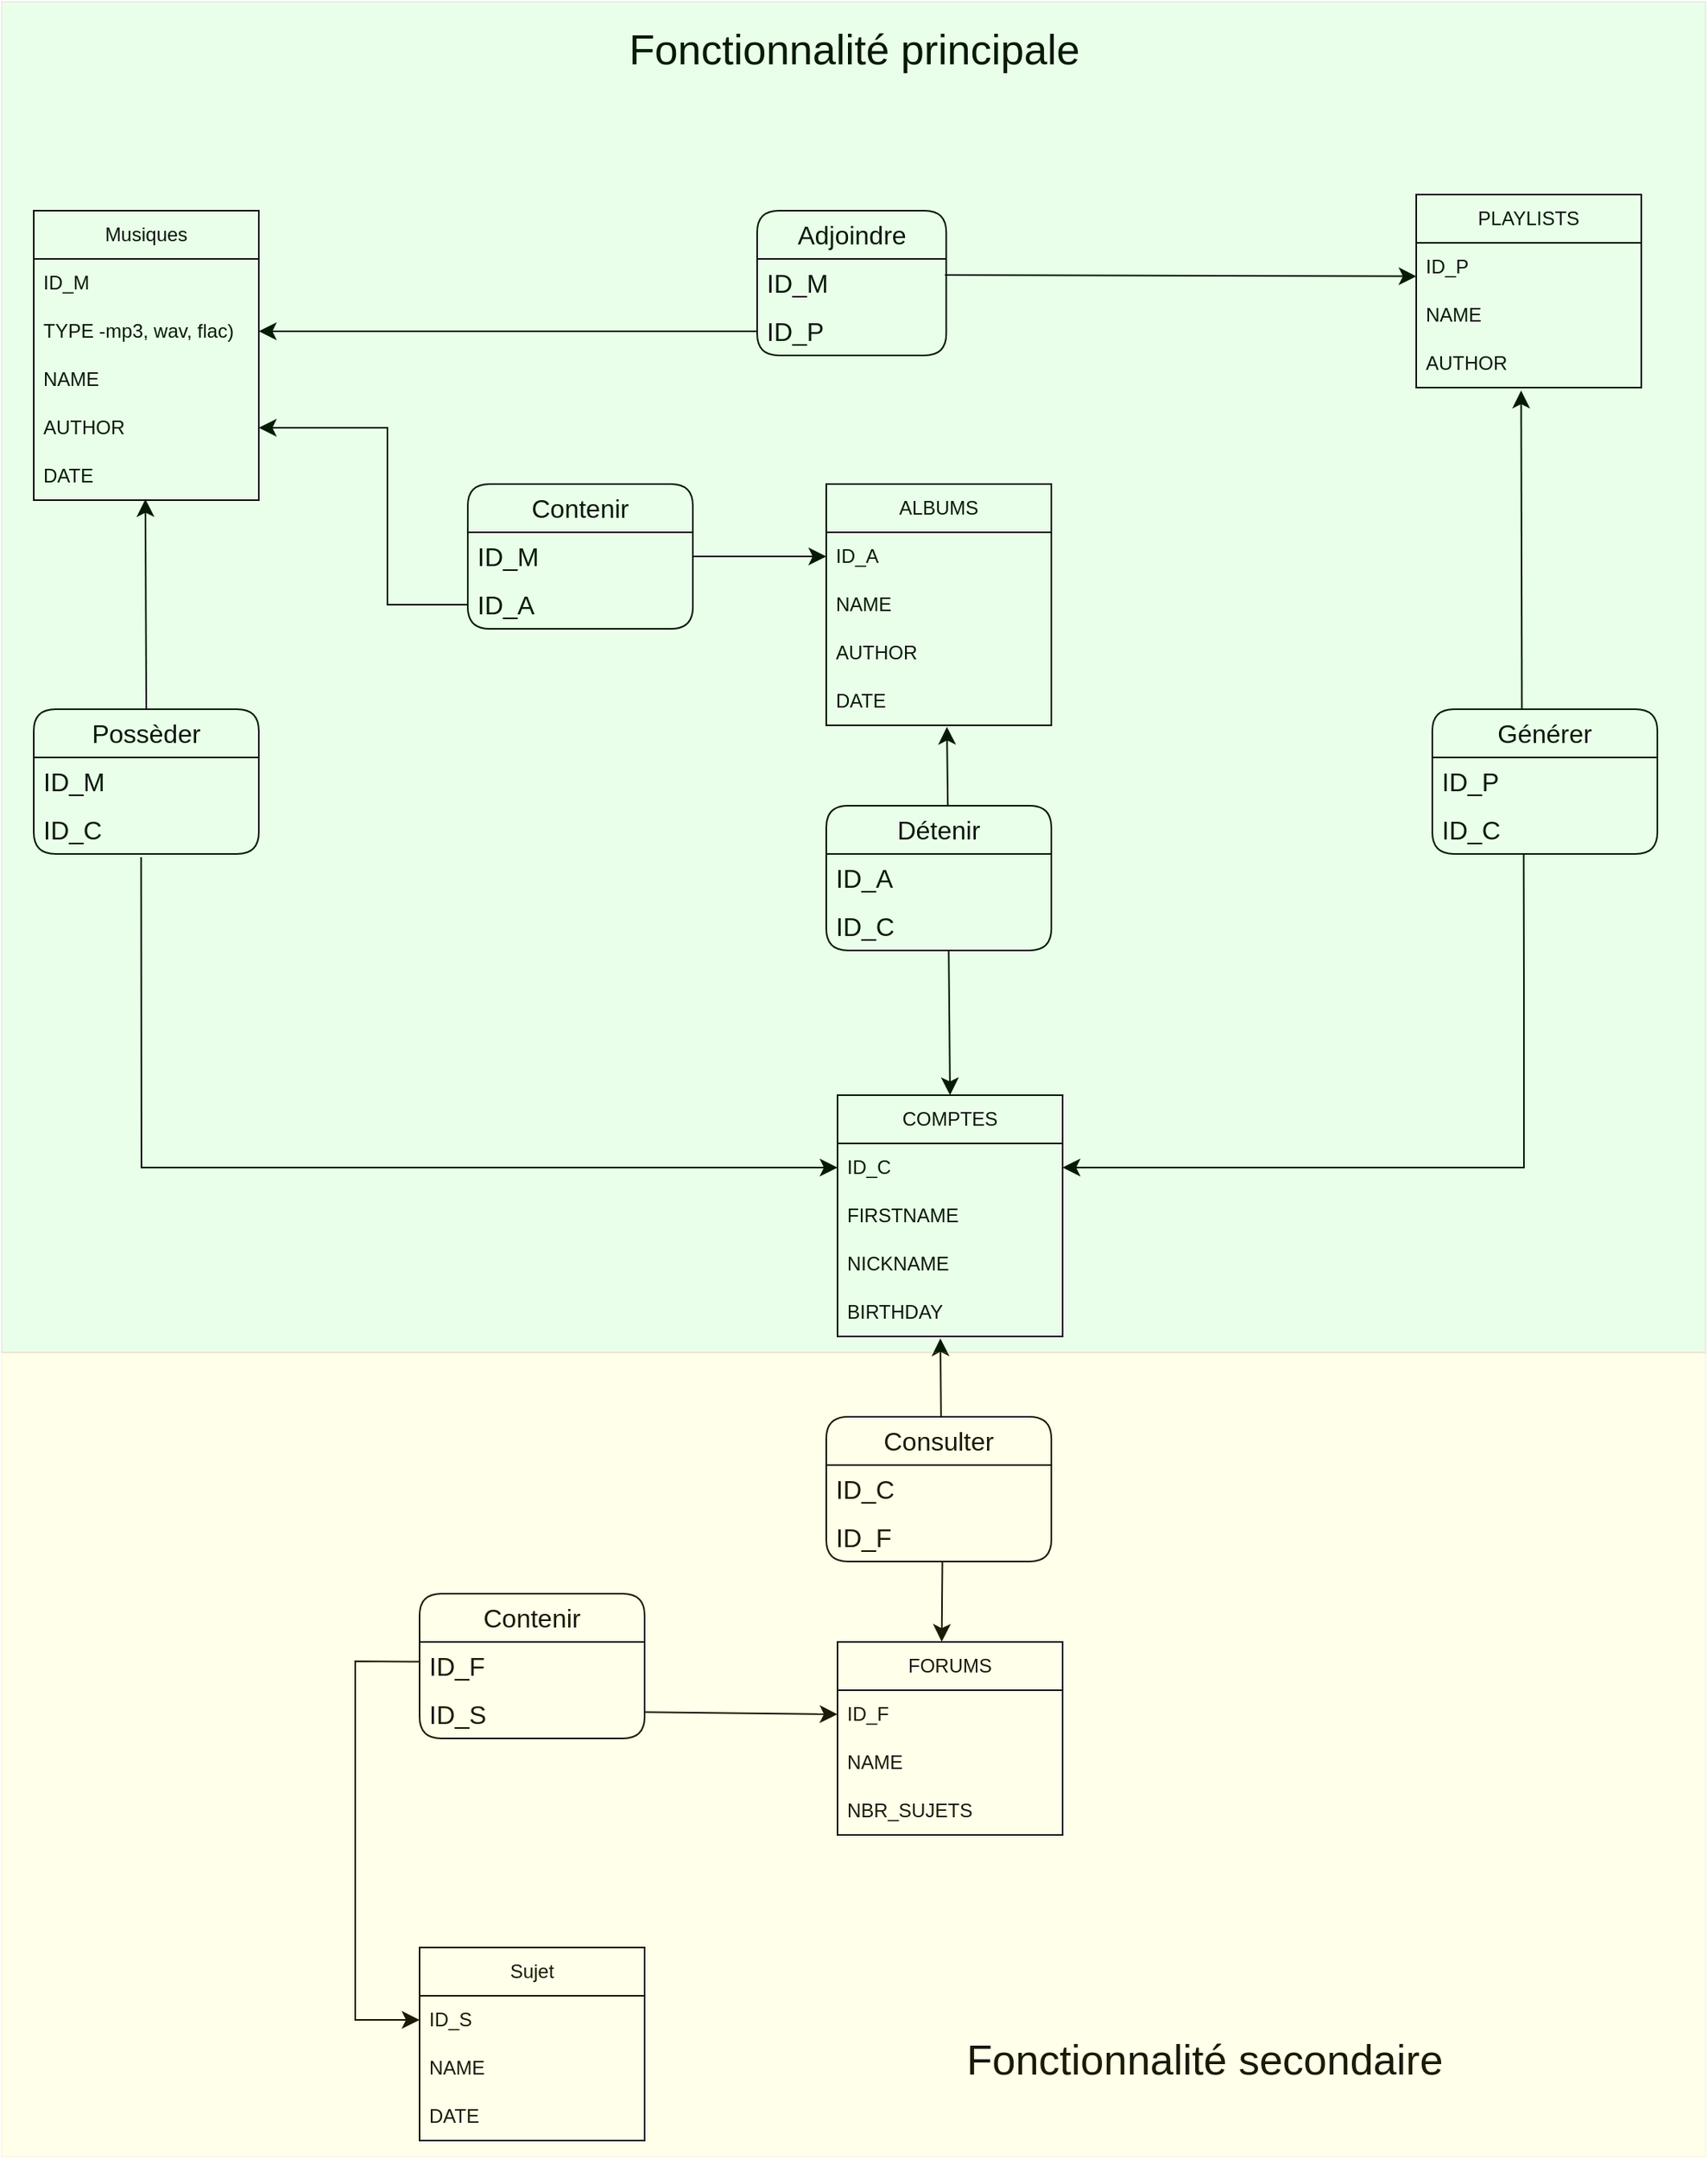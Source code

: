 <mxfile version="21.2.3" type="device">
  <diagram name="Page-1" id="DTLzjxHz0AVBki_nHCtA">
    <mxGraphModel dx="2193" dy="3123" grid="1" gridSize="10" guides="1" tooltips="1" connect="1" arrows="1" fold="1" page="1" pageScale="1" pageWidth="827" pageHeight="1169" math="0" shadow="0">
      <root>
        <mxCell id="0" />
        <mxCell id="1" parent="0" />
        <mxCell id="yGFAPYOFmnMAALgUmyOV-6" value="&lt;div&gt;Musiques&lt;/div&gt;" style="swimlane;fontStyle=0;childLayout=stackLayout;horizontal=1;startSize=30;horizontalStack=0;resizeParent=1;resizeParentMax=0;resizeLast=0;collapsible=1;marginBottom=0;whiteSpace=wrap;html=1;" parent="1" vertex="1">
          <mxGeometry x="-140" y="-1210" width="140" height="180" as="geometry" />
        </mxCell>
        <mxCell id="yGFAPYOFmnMAALgUmyOV-7" value="ID_M" style="text;strokeColor=none;fillColor=none;align=left;verticalAlign=middle;spacingLeft=4;spacingRight=4;overflow=hidden;points=[[0,0.5],[1,0.5]];portConstraint=eastwest;rotatable=0;whiteSpace=wrap;html=1;" parent="yGFAPYOFmnMAALgUmyOV-6" vertex="1">
          <mxGeometry y="30" width="140" height="30" as="geometry" />
        </mxCell>
        <mxCell id="yGFAPYOFmnMAALgUmyOV-8" value="TYPE -mp3, wav, flac)" style="text;strokeColor=none;fillColor=none;align=left;verticalAlign=middle;spacingLeft=4;spacingRight=4;overflow=hidden;points=[[0,0.5],[1,0.5]];portConstraint=eastwest;rotatable=0;whiteSpace=wrap;html=1;" parent="yGFAPYOFmnMAALgUmyOV-6" vertex="1">
          <mxGeometry y="60" width="140" height="30" as="geometry" />
        </mxCell>
        <mxCell id="yGFAPYOFmnMAALgUmyOV-9" value="NAME" style="text;strokeColor=none;fillColor=none;align=left;verticalAlign=middle;spacingLeft=4;spacingRight=4;overflow=hidden;points=[[0,0.5],[1,0.5]];portConstraint=eastwest;rotatable=0;whiteSpace=wrap;html=1;" parent="yGFAPYOFmnMAALgUmyOV-6" vertex="1">
          <mxGeometry y="90" width="140" height="30" as="geometry" />
        </mxCell>
        <mxCell id="yGFAPYOFmnMAALgUmyOV-26" value="AUTHOR" style="text;strokeColor=none;fillColor=none;align=left;verticalAlign=middle;spacingLeft=4;spacingRight=4;overflow=hidden;points=[[0,0.5],[1,0.5]];portConstraint=eastwest;rotatable=0;whiteSpace=wrap;html=1;" parent="yGFAPYOFmnMAALgUmyOV-6" vertex="1">
          <mxGeometry y="120" width="140" height="30" as="geometry" />
        </mxCell>
        <mxCell id="yGFAPYOFmnMAALgUmyOV-35" value="DATE" style="text;strokeColor=none;fillColor=none;align=left;verticalAlign=middle;spacingLeft=4;spacingRight=4;overflow=hidden;points=[[0,0.5],[1,0.5]];portConstraint=eastwest;rotatable=0;whiteSpace=wrap;html=1;" parent="yGFAPYOFmnMAALgUmyOV-6" vertex="1">
          <mxGeometry y="150" width="140" height="30" as="geometry" />
        </mxCell>
        <mxCell id="yGFAPYOFmnMAALgUmyOV-10" value="ALBUMS" style="swimlane;fontStyle=0;childLayout=stackLayout;horizontal=1;startSize=30;horizontalStack=0;resizeParent=1;resizeParentMax=0;resizeLast=0;collapsible=1;marginBottom=0;whiteSpace=wrap;html=1;" parent="1" vertex="1">
          <mxGeometry x="353" y="-1040" width="140" height="150" as="geometry" />
        </mxCell>
        <mxCell id="yGFAPYOFmnMAALgUmyOV-11" value="&lt;div&gt;ID_A&lt;/div&gt;" style="text;strokeColor=none;fillColor=none;align=left;verticalAlign=middle;spacingLeft=4;spacingRight=4;overflow=hidden;points=[[0,0.5],[1,0.5]];portConstraint=eastwest;rotatable=0;whiteSpace=wrap;html=1;" parent="yGFAPYOFmnMAALgUmyOV-10" vertex="1">
          <mxGeometry y="30" width="140" height="30" as="geometry" />
        </mxCell>
        <mxCell id="yGFAPYOFmnMAALgUmyOV-12" value="NAME" style="text;strokeColor=none;fillColor=none;align=left;verticalAlign=middle;spacingLeft=4;spacingRight=4;overflow=hidden;points=[[0,0.5],[1,0.5]];portConstraint=eastwest;rotatable=0;whiteSpace=wrap;html=1;" parent="yGFAPYOFmnMAALgUmyOV-10" vertex="1">
          <mxGeometry y="60" width="140" height="30" as="geometry" />
        </mxCell>
        <mxCell id="yGFAPYOFmnMAALgUmyOV-13" value="AUTHOR" style="text;strokeColor=none;fillColor=none;align=left;verticalAlign=middle;spacingLeft=4;spacingRight=4;overflow=hidden;points=[[0,0.5],[1,0.5]];portConstraint=eastwest;rotatable=0;whiteSpace=wrap;html=1;" parent="yGFAPYOFmnMAALgUmyOV-10" vertex="1">
          <mxGeometry y="90" width="140" height="30" as="geometry" />
        </mxCell>
        <mxCell id="yGFAPYOFmnMAALgUmyOV-32" value="DATE" style="text;strokeColor=none;fillColor=none;align=left;verticalAlign=middle;spacingLeft=4;spacingRight=4;overflow=hidden;points=[[0,0.5],[1,0.5]];portConstraint=eastwest;rotatable=0;whiteSpace=wrap;html=1;" parent="yGFAPYOFmnMAALgUmyOV-10" vertex="1">
          <mxGeometry y="120" width="140" height="30" as="geometry" />
        </mxCell>
        <mxCell id="yGFAPYOFmnMAALgUmyOV-14" value="PLAYLISTS" style="swimlane;fontStyle=0;childLayout=stackLayout;horizontal=1;startSize=30;horizontalStack=0;resizeParent=1;resizeParentMax=0;resizeLast=0;collapsible=1;marginBottom=0;whiteSpace=wrap;html=1;" parent="1" vertex="1">
          <mxGeometry x="720" y="-1220" width="140" height="120" as="geometry" />
        </mxCell>
        <mxCell id="yGFAPYOFmnMAALgUmyOV-15" value="&lt;div&gt;ID_P&lt;/div&gt;" style="text;strokeColor=none;fillColor=none;align=left;verticalAlign=middle;spacingLeft=4;spacingRight=4;overflow=hidden;points=[[0,0.5],[1,0.5]];portConstraint=eastwest;rotatable=0;whiteSpace=wrap;html=1;" parent="yGFAPYOFmnMAALgUmyOV-14" vertex="1">
          <mxGeometry y="30" width="140" height="30" as="geometry" />
        </mxCell>
        <mxCell id="yGFAPYOFmnMAALgUmyOV-16" value="NAME" style="text;strokeColor=none;fillColor=none;align=left;verticalAlign=middle;spacingLeft=4;spacingRight=4;overflow=hidden;points=[[0,0.5],[1,0.5]];portConstraint=eastwest;rotatable=0;whiteSpace=wrap;html=1;" parent="yGFAPYOFmnMAALgUmyOV-14" vertex="1">
          <mxGeometry y="60" width="140" height="30" as="geometry" />
        </mxCell>
        <mxCell id="yGFAPYOFmnMAALgUmyOV-17" value="AUTHOR" style="text;strokeColor=none;fillColor=none;align=left;verticalAlign=middle;spacingLeft=4;spacingRight=4;overflow=hidden;points=[[0,0.5],[1,0.5]];portConstraint=eastwest;rotatable=0;whiteSpace=wrap;html=1;" parent="yGFAPYOFmnMAALgUmyOV-14" vertex="1">
          <mxGeometry y="90" width="140" height="30" as="geometry" />
        </mxCell>
        <mxCell id="yGFAPYOFmnMAALgUmyOV-22" value="FORUMS" style="swimlane;fontStyle=0;childLayout=stackLayout;horizontal=1;startSize=30;horizontalStack=0;resizeParent=1;resizeParentMax=0;resizeLast=0;collapsible=1;marginBottom=0;whiteSpace=wrap;html=1;" parent="1" vertex="1">
          <mxGeometry x="360" y="-320" width="140" height="120" as="geometry" />
        </mxCell>
        <mxCell id="yGFAPYOFmnMAALgUmyOV-23" value="ID_F" style="text;strokeColor=none;fillColor=none;align=left;verticalAlign=middle;spacingLeft=4;spacingRight=4;overflow=hidden;points=[[0,0.5],[1,0.5]];portConstraint=eastwest;rotatable=0;whiteSpace=wrap;html=1;" parent="yGFAPYOFmnMAALgUmyOV-22" vertex="1">
          <mxGeometry y="30" width="140" height="30" as="geometry" />
        </mxCell>
        <mxCell id="yGFAPYOFmnMAALgUmyOV-24" value="NAME" style="text;strokeColor=none;fillColor=none;align=left;verticalAlign=middle;spacingLeft=4;spacingRight=4;overflow=hidden;points=[[0,0.5],[1,0.5]];portConstraint=eastwest;rotatable=0;whiteSpace=wrap;html=1;" parent="yGFAPYOFmnMAALgUmyOV-22" vertex="1">
          <mxGeometry y="60" width="140" height="30" as="geometry" />
        </mxCell>
        <mxCell id="yGFAPYOFmnMAALgUmyOV-47" value="NBR_SUJETS" style="text;strokeColor=none;fillColor=none;align=left;verticalAlign=middle;spacingLeft=4;spacingRight=4;overflow=hidden;points=[[0,0.5],[1,0.5]];portConstraint=eastwest;rotatable=0;whiteSpace=wrap;html=1;" parent="yGFAPYOFmnMAALgUmyOV-22" vertex="1">
          <mxGeometry y="90" width="140" height="30" as="geometry" />
        </mxCell>
        <mxCell id="yGFAPYOFmnMAALgUmyOV-27" value="COMPTES" style="swimlane;fontStyle=0;childLayout=stackLayout;horizontal=1;startSize=30;horizontalStack=0;resizeParent=1;resizeParentMax=0;resizeLast=0;collapsible=1;marginBottom=0;whiteSpace=wrap;html=1;" parent="1" vertex="1">
          <mxGeometry x="360" y="-660" width="140" height="150" as="geometry" />
        </mxCell>
        <mxCell id="yGFAPYOFmnMAALgUmyOV-28" value="ID_C" style="text;strokeColor=none;fillColor=none;align=left;verticalAlign=middle;spacingLeft=4;spacingRight=4;overflow=hidden;points=[[0,0.5],[1,0.5]];portConstraint=eastwest;rotatable=0;whiteSpace=wrap;html=1;" parent="yGFAPYOFmnMAALgUmyOV-27" vertex="1">
          <mxGeometry y="30" width="140" height="30" as="geometry" />
        </mxCell>
        <mxCell id="yGFAPYOFmnMAALgUmyOV-29" value="FIRSTNAME" style="text;strokeColor=none;fillColor=none;align=left;verticalAlign=middle;spacingLeft=4;spacingRight=4;overflow=hidden;points=[[0,0.5],[1,0.5]];portConstraint=eastwest;rotatable=0;whiteSpace=wrap;html=1;" parent="yGFAPYOFmnMAALgUmyOV-27" vertex="1">
          <mxGeometry y="60" width="140" height="30" as="geometry" />
        </mxCell>
        <mxCell id="yGFAPYOFmnMAALgUmyOV-30" value="NICKNAME" style="text;strokeColor=none;fillColor=none;align=left;verticalAlign=middle;spacingLeft=4;spacingRight=4;overflow=hidden;points=[[0,0.5],[1,0.5]];portConstraint=eastwest;rotatable=0;whiteSpace=wrap;html=1;" parent="yGFAPYOFmnMAALgUmyOV-27" vertex="1">
          <mxGeometry y="90" width="140" height="30" as="geometry" />
        </mxCell>
        <mxCell id="yGFAPYOFmnMAALgUmyOV-31" value="BIRTHDAY" style="text;strokeColor=none;fillColor=none;align=left;verticalAlign=middle;spacingLeft=4;spacingRight=4;overflow=hidden;points=[[0,0.5],[1,0.5]];portConstraint=eastwest;rotatable=0;whiteSpace=wrap;html=1;" parent="yGFAPYOFmnMAALgUmyOV-27" vertex="1">
          <mxGeometry y="120" width="140" height="30" as="geometry" />
        </mxCell>
        <mxCell id="yGFAPYOFmnMAALgUmyOV-41" value="Sujet" style="swimlane;fontStyle=0;childLayout=stackLayout;horizontal=1;startSize=30;horizontalStack=0;resizeParent=1;resizeParentMax=0;resizeLast=0;collapsible=1;marginBottom=0;whiteSpace=wrap;html=1;" parent="1" vertex="1">
          <mxGeometry x="100" y="-130" width="140" height="120" as="geometry" />
        </mxCell>
        <mxCell id="yGFAPYOFmnMAALgUmyOV-42" value="ID_S" style="text;strokeColor=none;fillColor=none;align=left;verticalAlign=middle;spacingLeft=4;spacingRight=4;overflow=hidden;points=[[0,0.5],[1,0.5]];portConstraint=eastwest;rotatable=0;whiteSpace=wrap;html=1;" parent="yGFAPYOFmnMAALgUmyOV-41" vertex="1">
          <mxGeometry y="30" width="140" height="30" as="geometry" />
        </mxCell>
        <mxCell id="yGFAPYOFmnMAALgUmyOV-43" value="NAME" style="text;strokeColor=none;fillColor=none;align=left;verticalAlign=middle;spacingLeft=4;spacingRight=4;overflow=hidden;points=[[0,0.5],[1,0.5]];portConstraint=eastwest;rotatable=0;whiteSpace=wrap;html=1;" parent="yGFAPYOFmnMAALgUmyOV-41" vertex="1">
          <mxGeometry y="60" width="140" height="30" as="geometry" />
        </mxCell>
        <mxCell id="yGFAPYOFmnMAALgUmyOV-44" value="DATE" style="text;strokeColor=none;fillColor=none;align=left;verticalAlign=middle;spacingLeft=4;spacingRight=4;overflow=hidden;points=[[0,0.5],[1,0.5]];portConstraint=eastwest;rotatable=0;whiteSpace=wrap;html=1;" parent="yGFAPYOFmnMAALgUmyOV-41" vertex="1">
          <mxGeometry y="90" width="140" height="30" as="geometry" />
        </mxCell>
        <mxCell id="yGFAPYOFmnMAALgUmyOV-83" value="&lt;font style=&quot;font-size: 26px;&quot;&gt;Fonctionnalité principale&lt;br&gt;&lt;/font&gt;" style="text;html=1;align=center;verticalAlign=middle;resizable=0;points=[];autosize=1;strokeColor=none;fillColor=none;" parent="1" vertex="1">
          <mxGeometry x="220" y="-1330" width="300" height="40" as="geometry" />
        </mxCell>
        <mxCell id="yGFAPYOFmnMAALgUmyOV-84" value="&lt;font style=&quot;font-size: 26px;&quot;&gt;Fonctionnalité secondaire&lt;br&gt;&lt;/font&gt;" style="text;html=1;align=center;verticalAlign=middle;resizable=0;points=[];autosize=1;strokeColor=none;fillColor=none;" parent="1" vertex="1">
          <mxGeometry x="427.64" y="-80" width="320" height="40" as="geometry" />
        </mxCell>
        <mxCell id="Cas5xVYIjRuZcFgZDSWn-13" value="Adjoindre" style="swimlane;fontStyle=0;childLayout=stackLayout;horizontal=1;startSize=30;horizontalStack=0;resizeParent=1;resizeParentMax=0;resizeLast=0;collapsible=1;marginBottom=0;whiteSpace=wrap;html=1;fontSize=16;rounded=1;" vertex="1" parent="1">
          <mxGeometry x="310" y="-1210" width="117.64" height="90" as="geometry" />
        </mxCell>
        <mxCell id="Cas5xVYIjRuZcFgZDSWn-14" value="ID_M" style="text;strokeColor=none;fillColor=none;align=left;verticalAlign=middle;spacingLeft=4;spacingRight=4;overflow=hidden;points=[[0,0.5],[1,0.5]];portConstraint=eastwest;rotatable=0;whiteSpace=wrap;html=1;fontSize=16;" vertex="1" parent="Cas5xVYIjRuZcFgZDSWn-13">
          <mxGeometry y="30" width="117.64" height="30" as="geometry" />
        </mxCell>
        <mxCell id="Cas5xVYIjRuZcFgZDSWn-15" value="ID_P" style="text;strokeColor=none;fillColor=none;align=left;verticalAlign=middle;spacingLeft=4;spacingRight=4;overflow=hidden;points=[[0,0.5],[1,0.5]];portConstraint=eastwest;rotatable=0;whiteSpace=wrap;html=1;fontSize=16;" vertex="1" parent="Cas5xVYIjRuZcFgZDSWn-13">
          <mxGeometry y="60" width="117.64" height="30" as="geometry" />
        </mxCell>
        <mxCell id="Cas5xVYIjRuZcFgZDSWn-17" value="Générer" style="swimlane;fontStyle=0;childLayout=stackLayout;horizontal=1;startSize=30;horizontalStack=0;resizeParent=1;resizeParentMax=0;resizeLast=0;collapsible=1;marginBottom=0;whiteSpace=wrap;html=1;fontSize=16;rounded=1;" vertex="1" parent="1">
          <mxGeometry x="730" y="-900" width="140" height="90" as="geometry" />
        </mxCell>
        <mxCell id="Cas5xVYIjRuZcFgZDSWn-18" value="ID_P" style="text;strokeColor=none;fillColor=none;align=left;verticalAlign=middle;spacingLeft=4;spacingRight=4;overflow=hidden;points=[[0,0.5],[1,0.5]];portConstraint=eastwest;rotatable=0;whiteSpace=wrap;html=1;fontSize=16;" vertex="1" parent="Cas5xVYIjRuZcFgZDSWn-17">
          <mxGeometry y="30" width="140" height="30" as="geometry" />
        </mxCell>
        <mxCell id="Cas5xVYIjRuZcFgZDSWn-19" value="ID_C" style="text;strokeColor=none;fillColor=none;align=left;verticalAlign=middle;spacingLeft=4;spacingRight=4;overflow=hidden;points=[[0,0.5],[1,0.5]];portConstraint=eastwest;rotatable=0;whiteSpace=wrap;html=1;fontSize=16;" vertex="1" parent="Cas5xVYIjRuZcFgZDSWn-17">
          <mxGeometry y="60" width="140" height="30" as="geometry" />
        </mxCell>
        <mxCell id="Cas5xVYIjRuZcFgZDSWn-21" value="&lt;div&gt;Possèder&lt;/div&gt;" style="swimlane;fontStyle=0;childLayout=stackLayout;horizontal=1;startSize=30;horizontalStack=0;resizeParent=1;resizeParentMax=0;resizeLast=0;collapsible=1;marginBottom=0;whiteSpace=wrap;html=1;fontSize=16;rounded=1;" vertex="1" parent="1">
          <mxGeometry x="-140" y="-900" width="140" height="90" as="geometry" />
        </mxCell>
        <mxCell id="Cas5xVYIjRuZcFgZDSWn-22" value="ID_M" style="text;strokeColor=none;fillColor=none;align=left;verticalAlign=middle;spacingLeft=4;spacingRight=4;overflow=hidden;points=[[0,0.5],[1,0.5]];portConstraint=eastwest;rotatable=0;whiteSpace=wrap;html=1;fontSize=16;" vertex="1" parent="Cas5xVYIjRuZcFgZDSWn-21">
          <mxGeometry y="30" width="140" height="30" as="geometry" />
        </mxCell>
        <mxCell id="Cas5xVYIjRuZcFgZDSWn-23" value="ID_C" style="text;strokeColor=none;fillColor=none;align=left;verticalAlign=middle;spacingLeft=4;spacingRight=4;overflow=hidden;points=[[0,0.5],[1,0.5]];portConstraint=eastwest;rotatable=0;whiteSpace=wrap;html=1;fontSize=16;" vertex="1" parent="Cas5xVYIjRuZcFgZDSWn-21">
          <mxGeometry y="60" width="140" height="30" as="geometry" />
        </mxCell>
        <mxCell id="Cas5xVYIjRuZcFgZDSWn-29" value="" style="endArrow=classic;html=1;rounded=0;fontSize=12;startSize=8;endSize=8;curved=1;entryX=1;entryY=0.5;entryDx=0;entryDy=0;exitX=0;exitY=0.5;exitDx=0;exitDy=0;" edge="1" parent="1" source="Cas5xVYIjRuZcFgZDSWn-15" target="yGFAPYOFmnMAALgUmyOV-8">
          <mxGeometry width="50" height="50" relative="1" as="geometry">
            <mxPoint x="230" y="-1120" as="sourcePoint" />
            <mxPoint x="280" y="-1170" as="targetPoint" />
          </mxGeometry>
        </mxCell>
        <mxCell id="Cas5xVYIjRuZcFgZDSWn-30" value="" style="endArrow=classic;html=1;rounded=0;fontSize=12;startSize=8;endSize=8;curved=1;entryX=0.001;entryY=0.694;entryDx=0;entryDy=0;entryPerimeter=0;exitX=0.993;exitY=0.333;exitDx=0;exitDy=0;exitPerimeter=0;" edge="1" parent="1" source="Cas5xVYIjRuZcFgZDSWn-14" target="yGFAPYOFmnMAALgUmyOV-15">
          <mxGeometry width="50" height="50" relative="1" as="geometry">
            <mxPoint x="427.64" y="-1160" as="sourcePoint" />
            <mxPoint x="477.64" y="-1210" as="targetPoint" />
          </mxGeometry>
        </mxCell>
        <mxCell id="Cas5xVYIjRuZcFgZDSWn-31" value="" style="endArrow=classic;html=1;rounded=0;fontSize=12;startSize=8;endSize=8;entryX=0.466;entryY=1.062;entryDx=0;entryDy=0;entryPerimeter=0;exitX=0.398;exitY=-0.003;exitDx=0;exitDy=0;exitPerimeter=0;" edge="1" parent="1" source="Cas5xVYIjRuZcFgZDSWn-17" target="yGFAPYOFmnMAALgUmyOV-17">
          <mxGeometry width="50" height="50" relative="1" as="geometry">
            <mxPoint x="800" y="-950" as="sourcePoint" />
            <mxPoint x="720" y="-900" as="targetPoint" />
            <Array as="points" />
          </mxGeometry>
        </mxCell>
        <mxCell id="Cas5xVYIjRuZcFgZDSWn-33" value="" style="endArrow=classic;html=1;rounded=0;fontSize=12;startSize=8;endSize=8;entryX=1;entryY=0.5;entryDx=0;entryDy=0;exitX=0.406;exitY=0.991;exitDx=0;exitDy=0;exitPerimeter=0;" edge="1" parent="1" source="Cas5xVYIjRuZcFgZDSWn-19" target="yGFAPYOFmnMAALgUmyOV-28">
          <mxGeometry width="50" height="50" relative="1" as="geometry">
            <mxPoint x="920" y="-860" as="sourcePoint" />
            <mxPoint x="940" y="-650" as="targetPoint" />
            <Array as="points">
              <mxPoint x="787" y="-730" />
              <mxPoint x="787" y="-615" />
            </Array>
          </mxGeometry>
        </mxCell>
        <mxCell id="Cas5xVYIjRuZcFgZDSWn-35" value="" style="endArrow=classic;html=1;rounded=0;fontSize=12;startSize=8;endSize=8;curved=1;entryX=0.496;entryY=0.978;entryDx=0;entryDy=0;entryPerimeter=0;exitX=0.5;exitY=0;exitDx=0;exitDy=0;" edge="1" parent="1" source="Cas5xVYIjRuZcFgZDSWn-21" target="yGFAPYOFmnMAALgUmyOV-35">
          <mxGeometry width="50" height="50" relative="1" as="geometry">
            <mxPoint x="-100" y="-950" as="sourcePoint" />
            <mxPoint x="-50" y="-1000" as="targetPoint" />
          </mxGeometry>
        </mxCell>
        <mxCell id="Cas5xVYIjRuZcFgZDSWn-36" value="" style="endArrow=classic;html=1;rounded=0;fontSize=12;startSize=8;endSize=8;entryX=0;entryY=0.5;entryDx=0;entryDy=0;exitX=0.477;exitY=1.065;exitDx=0;exitDy=0;exitPerimeter=0;" edge="1" parent="1" source="Cas5xVYIjRuZcFgZDSWn-23" target="yGFAPYOFmnMAALgUmyOV-28">
          <mxGeometry width="50" height="50" relative="1" as="geometry">
            <mxPoint x="240" y="-570" as="sourcePoint" />
            <mxPoint x="290" y="-620" as="targetPoint" />
            <Array as="points">
              <mxPoint x="-73" y="-615" />
            </Array>
          </mxGeometry>
        </mxCell>
        <mxCell id="Cas5xVYIjRuZcFgZDSWn-37" value="Contenir" style="swimlane;fontStyle=0;childLayout=stackLayout;horizontal=1;startSize=30;horizontalStack=0;resizeParent=1;resizeParentMax=0;resizeLast=0;collapsible=1;marginBottom=0;whiteSpace=wrap;html=1;fontSize=16;rounded=1;" vertex="1" parent="1">
          <mxGeometry x="130" y="-1040" width="140" height="90" as="geometry" />
        </mxCell>
        <mxCell id="Cas5xVYIjRuZcFgZDSWn-38" value="ID_M" style="text;strokeColor=none;fillColor=none;align=left;verticalAlign=middle;spacingLeft=4;spacingRight=4;overflow=hidden;points=[[0,0.5],[1,0.5]];portConstraint=eastwest;rotatable=0;whiteSpace=wrap;html=1;fontSize=16;" vertex="1" parent="Cas5xVYIjRuZcFgZDSWn-37">
          <mxGeometry y="30" width="140" height="30" as="geometry" />
        </mxCell>
        <mxCell id="Cas5xVYIjRuZcFgZDSWn-39" value="&lt;div&gt;ID_A&lt;/div&gt;" style="text;strokeColor=none;fillColor=none;align=left;verticalAlign=middle;spacingLeft=4;spacingRight=4;overflow=hidden;points=[[0,0.5],[1,0.5]];portConstraint=eastwest;rotatable=0;whiteSpace=wrap;html=1;fontSize=16;" vertex="1" parent="Cas5xVYIjRuZcFgZDSWn-37">
          <mxGeometry y="60" width="140" height="30" as="geometry" />
        </mxCell>
        <mxCell id="Cas5xVYIjRuZcFgZDSWn-41" value="" style="endArrow=classic;html=1;rounded=0;fontSize=12;startSize=8;endSize=8;entryX=1;entryY=0.5;entryDx=0;entryDy=0;exitX=0;exitY=0.5;exitDx=0;exitDy=0;" edge="1" parent="1" source="Cas5xVYIjRuZcFgZDSWn-39" target="yGFAPYOFmnMAALgUmyOV-26">
          <mxGeometry width="50" height="50" relative="1" as="geometry">
            <mxPoint x="190" y="-990" as="sourcePoint" />
            <mxPoint x="240" y="-1040" as="targetPoint" />
            <Array as="points">
              <mxPoint x="80" y="-965" />
              <mxPoint x="80" y="-1075" />
            </Array>
          </mxGeometry>
        </mxCell>
        <mxCell id="Cas5xVYIjRuZcFgZDSWn-43" value="" style="endArrow=classic;html=1;rounded=0;fontSize=12;startSize=8;endSize=8;curved=1;entryX=0;entryY=0.5;entryDx=0;entryDy=0;exitX=1;exitY=0.5;exitDx=0;exitDy=0;" edge="1" parent="1" source="Cas5xVYIjRuZcFgZDSWn-38" target="yGFAPYOFmnMAALgUmyOV-11">
          <mxGeometry width="50" height="50" relative="1" as="geometry">
            <mxPoint x="310" y="-910" as="sourcePoint" />
            <mxPoint x="360" y="-960" as="targetPoint" />
          </mxGeometry>
        </mxCell>
        <mxCell id="Cas5xVYIjRuZcFgZDSWn-44" value="Détenir" style="swimlane;fontStyle=0;childLayout=stackLayout;horizontal=1;startSize=30;horizontalStack=0;resizeParent=1;resizeParentMax=0;resizeLast=0;collapsible=1;marginBottom=0;whiteSpace=wrap;html=1;fontSize=16;rounded=1;" vertex="1" parent="1">
          <mxGeometry x="353" y="-840" width="140" height="90" as="geometry" />
        </mxCell>
        <mxCell id="Cas5xVYIjRuZcFgZDSWn-45" value="ID_A" style="text;strokeColor=none;fillColor=none;align=left;verticalAlign=middle;spacingLeft=4;spacingRight=4;overflow=hidden;points=[[0,0.5],[1,0.5]];portConstraint=eastwest;rotatable=0;whiteSpace=wrap;html=1;fontSize=16;" vertex="1" parent="Cas5xVYIjRuZcFgZDSWn-44">
          <mxGeometry y="30" width="140" height="30" as="geometry" />
        </mxCell>
        <mxCell id="Cas5xVYIjRuZcFgZDSWn-46" value="ID_C" style="text;strokeColor=none;fillColor=none;align=left;verticalAlign=middle;spacingLeft=4;spacingRight=4;overflow=hidden;points=[[0,0.5],[1,0.5]];portConstraint=eastwest;rotatable=0;whiteSpace=wrap;html=1;fontSize=16;" vertex="1" parent="Cas5xVYIjRuZcFgZDSWn-44">
          <mxGeometry y="60" width="140" height="30" as="geometry" />
        </mxCell>
        <mxCell id="Cas5xVYIjRuZcFgZDSWn-48" value="" style="endArrow=classic;html=1;rounded=0;fontSize=12;startSize=8;endSize=8;curved=1;entryX=0.536;entryY=1.033;entryDx=0;entryDy=0;entryPerimeter=0;exitX=0.54;exitY=-0.001;exitDx=0;exitDy=0;exitPerimeter=0;" edge="1" parent="1" source="Cas5xVYIjRuZcFgZDSWn-44" target="yGFAPYOFmnMAALgUmyOV-32">
          <mxGeometry width="50" height="50" relative="1" as="geometry">
            <mxPoint x="370" y="-860" as="sourcePoint" />
            <mxPoint x="420" y="-910" as="targetPoint" />
          </mxGeometry>
        </mxCell>
        <mxCell id="Cas5xVYIjRuZcFgZDSWn-49" value="" style="endArrow=classic;html=1;rounded=0;fontSize=12;startSize=8;endSize=8;curved=1;entryX=0.5;entryY=0;entryDx=0;entryDy=0;exitX=0.544;exitY=0.996;exitDx=0;exitDy=0;exitPerimeter=0;" edge="1" parent="1" source="Cas5xVYIjRuZcFgZDSWn-46" target="yGFAPYOFmnMAALgUmyOV-27">
          <mxGeometry width="50" height="50" relative="1" as="geometry">
            <mxPoint x="430" y="-750" as="sourcePoint" />
            <mxPoint x="450" y="-840" as="targetPoint" />
          </mxGeometry>
        </mxCell>
        <mxCell id="Cas5xVYIjRuZcFgZDSWn-52" value="Consulter" style="swimlane;fontStyle=0;childLayout=stackLayout;horizontal=1;startSize=30;horizontalStack=0;resizeParent=1;resizeParentMax=0;resizeLast=0;collapsible=1;marginBottom=0;whiteSpace=wrap;html=1;fontSize=16;rounded=1;" vertex="1" parent="1">
          <mxGeometry x="353" y="-460" width="140" height="90" as="geometry" />
        </mxCell>
        <mxCell id="Cas5xVYIjRuZcFgZDSWn-53" value="ID_C" style="text;strokeColor=none;fillColor=none;align=left;verticalAlign=middle;spacingLeft=4;spacingRight=4;overflow=hidden;points=[[0,0.5],[1,0.5]];portConstraint=eastwest;rotatable=0;whiteSpace=wrap;html=1;fontSize=16;" vertex="1" parent="Cas5xVYIjRuZcFgZDSWn-52">
          <mxGeometry y="30" width="140" height="30" as="geometry" />
        </mxCell>
        <mxCell id="Cas5xVYIjRuZcFgZDSWn-54" value="ID_F" style="text;strokeColor=none;fillColor=none;align=left;verticalAlign=middle;spacingLeft=4;spacingRight=4;overflow=hidden;points=[[0,0.5],[1,0.5]];portConstraint=eastwest;rotatable=0;whiteSpace=wrap;html=1;fontSize=16;" vertex="1" parent="Cas5xVYIjRuZcFgZDSWn-52">
          <mxGeometry y="60" width="140" height="30" as="geometry" />
        </mxCell>
        <mxCell id="Cas5xVYIjRuZcFgZDSWn-56" value="" style="endArrow=classic;html=1;rounded=0;fontSize=12;startSize=8;endSize=8;curved=1;entryX=0.457;entryY=1.041;entryDx=0;entryDy=0;entryPerimeter=0;exitX=0.51;exitY=-0.002;exitDx=0;exitDy=0;exitPerimeter=0;" edge="1" parent="1" source="Cas5xVYIjRuZcFgZDSWn-52" target="yGFAPYOFmnMAALgUmyOV-31">
          <mxGeometry width="50" height="50" relative="1" as="geometry">
            <mxPoint x="360" y="-380" as="sourcePoint" />
            <mxPoint x="410" y="-430" as="targetPoint" />
          </mxGeometry>
        </mxCell>
        <mxCell id="Cas5xVYIjRuZcFgZDSWn-57" value="" style="endArrow=classic;html=1;rounded=0;fontSize=12;startSize=8;endSize=8;curved=1;exitX=0.516;exitY=0.996;exitDx=0;exitDy=0;exitPerimeter=0;entryX=0.463;entryY=-0.001;entryDx=0;entryDy=0;entryPerimeter=0;" edge="1" parent="1" source="Cas5xVYIjRuZcFgZDSWn-54" target="yGFAPYOFmnMAALgUmyOV-22">
          <mxGeometry width="50" height="50" relative="1" as="geometry">
            <mxPoint x="420" y="-310" as="sourcePoint" />
            <mxPoint x="470" y="-360" as="targetPoint" />
          </mxGeometry>
        </mxCell>
        <mxCell id="Cas5xVYIjRuZcFgZDSWn-58" value="Contenir" style="swimlane;fontStyle=0;childLayout=stackLayout;horizontal=1;startSize=30;horizontalStack=0;resizeParent=1;resizeParentMax=0;resizeLast=0;collapsible=1;marginBottom=0;whiteSpace=wrap;html=1;fontSize=16;rounded=1;" vertex="1" parent="1">
          <mxGeometry x="100" y="-350" width="140" height="90" as="geometry" />
        </mxCell>
        <mxCell id="Cas5xVYIjRuZcFgZDSWn-59" value="ID_F" style="text;strokeColor=none;fillColor=none;align=left;verticalAlign=middle;spacingLeft=4;spacingRight=4;overflow=hidden;points=[[0,0.5],[1,0.5]];portConstraint=eastwest;rotatable=0;whiteSpace=wrap;html=1;fontSize=16;" vertex="1" parent="Cas5xVYIjRuZcFgZDSWn-58">
          <mxGeometry y="30" width="140" height="30" as="geometry" />
        </mxCell>
        <mxCell id="Cas5xVYIjRuZcFgZDSWn-60" value="ID_S" style="text;strokeColor=none;fillColor=none;align=left;verticalAlign=middle;spacingLeft=4;spacingRight=4;overflow=hidden;points=[[0,0.5],[1,0.5]];portConstraint=eastwest;rotatable=0;whiteSpace=wrap;html=1;fontSize=16;" vertex="1" parent="Cas5xVYIjRuZcFgZDSWn-58">
          <mxGeometry y="60" width="140" height="30" as="geometry" />
        </mxCell>
        <mxCell id="Cas5xVYIjRuZcFgZDSWn-62" value="" style="endArrow=classic;html=1;rounded=0;fontSize=12;startSize=8;endSize=8;curved=1;entryX=0;entryY=0.5;entryDx=0;entryDy=0;exitX=1.001;exitY=0.453;exitDx=0;exitDy=0;exitPerimeter=0;" edge="1" parent="1" source="Cas5xVYIjRuZcFgZDSWn-60" target="yGFAPYOFmnMAALgUmyOV-23">
          <mxGeometry width="50" height="50" relative="1" as="geometry">
            <mxPoint x="370" y="-70" as="sourcePoint" />
            <mxPoint x="420" y="-120" as="targetPoint" />
          </mxGeometry>
        </mxCell>
        <mxCell id="Cas5xVYIjRuZcFgZDSWn-63" value="" style="endArrow=classic;html=1;rounded=0;fontSize=12;startSize=8;endSize=8;entryX=0;entryY=0.5;entryDx=0;entryDy=0;exitX=0.001;exitY=0.41;exitDx=0;exitDy=0;exitPerimeter=0;" edge="1" parent="1" source="Cas5xVYIjRuZcFgZDSWn-59" target="yGFAPYOFmnMAALgUmyOV-42">
          <mxGeometry width="50" height="50" relative="1" as="geometry">
            <mxPoint x="70" y="-240" as="sourcePoint" />
            <mxPoint x="430" y="-50" as="targetPoint" />
            <Array as="points">
              <mxPoint x="60" y="-308" />
              <mxPoint x="60" y="-85" />
            </Array>
          </mxGeometry>
        </mxCell>
        <mxCell id="Cas5xVYIjRuZcFgZDSWn-64" value="" style="rounded=0;whiteSpace=wrap;html=1;fillColor=#FFFF33;strokeColor=#d6b656;opacity=10;" vertex="1" parent="1">
          <mxGeometry x="-160" y="-500" width="1060" height="500" as="geometry" />
        </mxCell>
        <mxCell id="Cas5xVYIjRuZcFgZDSWn-66" value="" style="rounded=0;whiteSpace=wrap;html=1;strokeColor=#b85450;opacity=10;fillColor=#33FF33;" vertex="1" parent="1">
          <mxGeometry x="-160" y="-1340" width="1060" height="840" as="geometry" />
        </mxCell>
      </root>
    </mxGraphModel>
  </diagram>
</mxfile>

